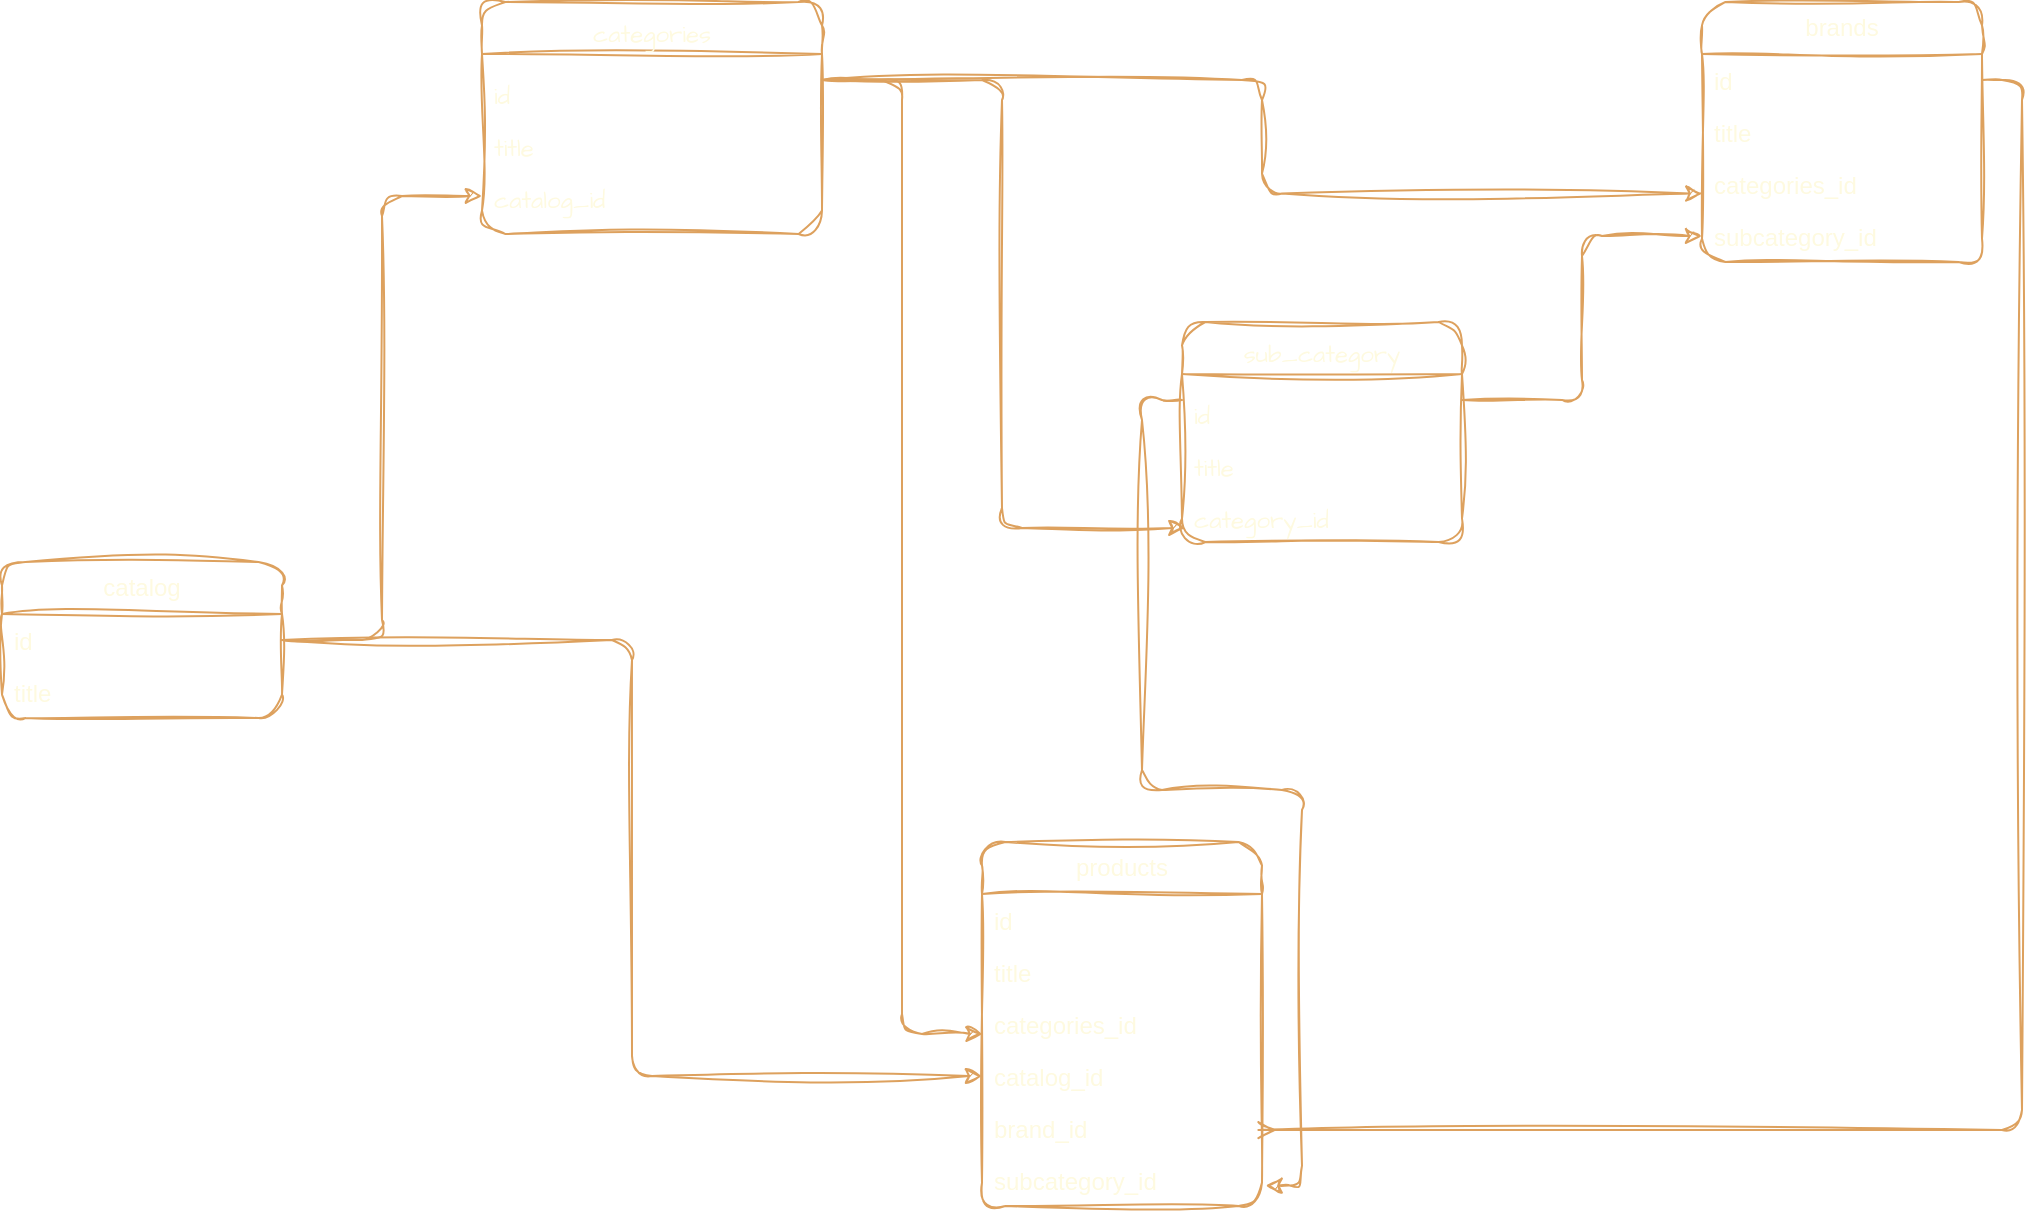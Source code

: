 <mxfile version="21.5.2" type="github">
  <diagram name="Страница 1" id="Da8_--umYUl1YWPq9q3Z">
    <mxGraphModel dx="1547" dy="611" grid="1" gridSize="10" guides="1" tooltips="1" connect="0" arrows="1" fold="1" page="0" pageScale="1" pageWidth="4681" pageHeight="3300" background="none" math="0" shadow="0">
      <root>
        <mxCell id="0" />
        <mxCell id="1" parent="0" />
        <mxCell id="97w2wDo3JTDshsNrhWI0-1" value="catalog" style="swimlane;fontStyle=0;childLayout=stackLayout;horizontal=1;startSize=26;fillColor=none;horizontalStack=0;resizeParent=1;resizeParentMax=0;resizeLast=0;collapsible=1;marginBottom=0;whiteSpace=wrap;html=1;rounded=1;sketch=1;curveFitting=1;jiggle=2;labelBackgroundColor=none;strokeColor=#DDA15E;fontColor=#FEFAE0;" vertex="1" parent="1">
          <mxGeometry x="-50" y="330" width="140" height="78" as="geometry">
            <mxRectangle x="60" y="270" width="100" height="30" as="alternateBounds" />
          </mxGeometry>
        </mxCell>
        <mxCell id="97w2wDo3JTDshsNrhWI0-2" value="id" style="text;strokeColor=none;fillColor=none;align=left;verticalAlign=top;spacingLeft=4;spacingRight=4;overflow=hidden;rotatable=0;points=[[0,0.5],[1,0.5]];portConstraint=eastwest;whiteSpace=wrap;html=1;rounded=1;sketch=1;curveFitting=1;jiggle=2;labelBackgroundColor=none;fontColor=#FEFAE0;" vertex="1" parent="97w2wDo3JTDshsNrhWI0-1">
          <mxGeometry y="26" width="140" height="26" as="geometry" />
        </mxCell>
        <mxCell id="97w2wDo3JTDshsNrhWI0-3" value="title" style="text;strokeColor=none;fillColor=none;align=left;verticalAlign=top;spacingLeft=4;spacingRight=4;overflow=hidden;rotatable=0;points=[[0,0.5],[1,0.5]];portConstraint=eastwest;whiteSpace=wrap;html=1;rounded=1;sketch=1;curveFitting=1;jiggle=2;labelBackgroundColor=none;fontColor=#FEFAE0;" vertex="1" parent="97w2wDo3JTDshsNrhWI0-1">
          <mxGeometry y="52" width="140" height="26" as="geometry" />
        </mxCell>
        <mxCell id="97w2wDo3JTDshsNrhWI0-5" value="brands" style="swimlane;fontStyle=0;childLayout=stackLayout;horizontal=1;startSize=26;fillColor=none;horizontalStack=0;resizeParent=1;resizeParentMax=0;resizeLast=0;collapsible=1;marginBottom=0;whiteSpace=wrap;html=1;rounded=1;sketch=1;curveFitting=1;jiggle=2;labelBackgroundColor=none;strokeColor=#DDA15E;fontColor=#FEFAE0;" vertex="1" parent="1">
          <mxGeometry x="800" y="50" width="140" height="130" as="geometry">
            <mxRectangle x="60" y="270" width="100" height="30" as="alternateBounds" />
          </mxGeometry>
        </mxCell>
        <mxCell id="97w2wDo3JTDshsNrhWI0-6" value="id" style="text;strokeColor=none;fillColor=none;align=left;verticalAlign=top;spacingLeft=4;spacingRight=4;overflow=hidden;rotatable=0;points=[[0,0.5],[1,0.5]];portConstraint=eastwest;whiteSpace=wrap;html=1;rounded=1;sketch=1;curveFitting=1;jiggle=2;labelBackgroundColor=none;fontColor=#FEFAE0;" vertex="1" parent="97w2wDo3JTDshsNrhWI0-5">
          <mxGeometry y="26" width="140" height="26" as="geometry" />
        </mxCell>
        <mxCell id="97w2wDo3JTDshsNrhWI0-7" value="title" style="text;strokeColor=none;fillColor=none;align=left;verticalAlign=top;spacingLeft=4;spacingRight=4;overflow=hidden;rotatable=0;points=[[0,0.5],[1,0.5]];portConstraint=eastwest;whiteSpace=wrap;html=1;rounded=1;sketch=1;curveFitting=1;jiggle=2;labelBackgroundColor=none;fontColor=#FEFAE0;" vertex="1" parent="97w2wDo3JTDshsNrhWI0-5">
          <mxGeometry y="52" width="140" height="26" as="geometry" />
        </mxCell>
        <mxCell id="97w2wDo3JTDshsNrhWI0-8" value="categories_id" style="text;strokeColor=none;fillColor=none;align=left;verticalAlign=top;spacingLeft=4;spacingRight=4;overflow=hidden;rotatable=0;points=[[0,0.5],[1,0.5]];portConstraint=eastwest;whiteSpace=wrap;html=1;rounded=1;sketch=1;curveFitting=1;jiggle=2;labelBackgroundColor=none;fontColor=#FEFAE0;" vertex="1" parent="97w2wDo3JTDshsNrhWI0-5">
          <mxGeometry y="78" width="140" height="26" as="geometry" />
        </mxCell>
        <mxCell id="97w2wDo3JTDshsNrhWI0-38" value="subcategory_id" style="text;strokeColor=none;fillColor=none;align=left;verticalAlign=top;spacingLeft=4;spacingRight=4;overflow=hidden;rotatable=0;points=[[0,0.5],[1,0.5]];portConstraint=eastwest;whiteSpace=wrap;html=1;rounded=1;sketch=1;curveFitting=1;jiggle=2;labelBackgroundColor=none;fontColor=#FEFAE0;" vertex="1" parent="97w2wDo3JTDshsNrhWI0-5">
          <mxGeometry y="104" width="140" height="26" as="geometry" />
        </mxCell>
        <mxCell id="97w2wDo3JTDshsNrhWI0-9" value="products" style="swimlane;fontStyle=0;childLayout=stackLayout;horizontal=1;startSize=26;fillColor=none;horizontalStack=0;resizeParent=1;resizeParentMax=0;resizeLast=0;collapsible=1;marginBottom=0;whiteSpace=wrap;html=1;rounded=1;sketch=1;curveFitting=1;jiggle=2;labelBackgroundColor=none;strokeColor=#DDA15E;fontColor=#FEFAE0;" vertex="1" parent="1">
          <mxGeometry x="440" y="470" width="140" height="182" as="geometry">
            <mxRectangle x="60" y="270" width="100" height="30" as="alternateBounds" />
          </mxGeometry>
        </mxCell>
        <mxCell id="97w2wDo3JTDshsNrhWI0-10" value="id" style="text;strokeColor=none;fillColor=none;align=left;verticalAlign=top;spacingLeft=4;spacingRight=4;overflow=hidden;rotatable=0;points=[[0,0.5],[1,0.5]];portConstraint=eastwest;whiteSpace=wrap;html=1;rounded=1;sketch=1;curveFitting=1;jiggle=2;labelBackgroundColor=none;fontColor=#FEFAE0;" vertex="1" parent="97w2wDo3JTDshsNrhWI0-9">
          <mxGeometry y="26" width="140" height="26" as="geometry" />
        </mxCell>
        <mxCell id="97w2wDo3JTDshsNrhWI0-11" value="title" style="text;strokeColor=none;fillColor=none;align=left;verticalAlign=top;spacingLeft=4;spacingRight=4;overflow=hidden;rotatable=0;points=[[0,0.5],[1,0.5]];portConstraint=eastwest;whiteSpace=wrap;html=1;rounded=1;sketch=1;curveFitting=1;jiggle=2;labelBackgroundColor=none;fontColor=#FEFAE0;" vertex="1" parent="97w2wDo3JTDshsNrhWI0-9">
          <mxGeometry y="52" width="140" height="26" as="geometry" />
        </mxCell>
        <mxCell id="97w2wDo3JTDshsNrhWI0-12" value="categories_id" style="text;strokeColor=none;fillColor=none;align=left;verticalAlign=top;spacingLeft=4;spacingRight=4;overflow=hidden;rotatable=0;points=[[0,0.5],[1,0.5]];portConstraint=eastwest;whiteSpace=wrap;html=1;rounded=1;sketch=1;curveFitting=1;jiggle=2;labelBackgroundColor=none;fontColor=#FEFAE0;" vertex="1" parent="97w2wDo3JTDshsNrhWI0-9">
          <mxGeometry y="78" width="140" height="26" as="geometry" />
        </mxCell>
        <mxCell id="97w2wDo3JTDshsNrhWI0-34" value="catalog_id" style="text;strokeColor=none;fillColor=none;align=left;verticalAlign=top;spacingLeft=4;spacingRight=4;overflow=hidden;rotatable=0;points=[[0,0.5],[1,0.5]];portConstraint=eastwest;whiteSpace=wrap;html=1;rounded=1;sketch=1;curveFitting=1;jiggle=2;labelBackgroundColor=none;fontColor=#FEFAE0;" vertex="1" parent="97w2wDo3JTDshsNrhWI0-9">
          <mxGeometry y="104" width="140" height="26" as="geometry" />
        </mxCell>
        <mxCell id="97w2wDo3JTDshsNrhWI0-13" value="brand_id" style="text;strokeColor=none;fillColor=none;align=left;verticalAlign=top;spacingLeft=4;spacingRight=4;overflow=hidden;rotatable=0;points=[[0,0.5],[1,0.5]];portConstraint=eastwest;whiteSpace=wrap;html=1;rounded=1;sketch=1;curveFitting=1;jiggle=2;labelBackgroundColor=none;fontColor=#FEFAE0;" vertex="1" parent="97w2wDo3JTDshsNrhWI0-9">
          <mxGeometry y="130" width="140" height="26" as="geometry" />
        </mxCell>
        <mxCell id="97w2wDo3JTDshsNrhWI0-42" value="subcategory_id" style="text;strokeColor=none;fillColor=none;align=left;verticalAlign=top;spacingLeft=4;spacingRight=4;overflow=hidden;rotatable=0;points=[[0,0.5],[1,0.5]];portConstraint=eastwest;whiteSpace=wrap;html=1;rounded=1;sketch=1;curveFitting=1;jiggle=2;labelBackgroundColor=none;fontColor=#FEFAE0;" vertex="1" parent="97w2wDo3JTDshsNrhWI0-9">
          <mxGeometry y="156" width="140" height="26" as="geometry" />
        </mxCell>
        <mxCell id="97w2wDo3JTDshsNrhWI0-17" value="&lt;font style=&quot;font-size: 12px;&quot;&gt;categories&lt;/font&gt;" style="swimlane;fontStyle=0;childLayout=stackLayout;horizontal=1;startSize=26;fillColor=none;horizontalStack=0;resizeParent=1;resizeParentMax=0;resizeLast=0;collapsible=1;marginBottom=0;whiteSpace=wrap;html=1;sketch=1;hachureGap=4;jiggle=2;curveFitting=1;fontFamily=Architects Daughter;fontSource=https%3A%2F%2Ffonts.googleapis.com%2Fcss%3Ffamily%3DArchitects%2BDaughter;fontSize=20;rounded=1;labelBackgroundColor=none;strokeColor=#DDA15E;fontColor=#FEFAE0;" vertex="1" parent="1">
          <mxGeometry x="190" y="50" width="170" height="116" as="geometry" />
        </mxCell>
        <mxCell id="97w2wDo3JTDshsNrhWI0-18" value="&lt;font style=&quot;font-size: 12px;&quot;&gt;id&lt;/font&gt;" style="text;strokeColor=none;fillColor=none;align=left;verticalAlign=top;spacingLeft=4;spacingRight=4;overflow=hidden;rotatable=0;points=[[0,0.5],[1,0.5]];portConstraint=eastwest;whiteSpace=wrap;html=1;fontSize=20;fontFamily=Architects Daughter;rounded=1;labelBackgroundColor=none;fontColor=#FEFAE0;" vertex="1" parent="97w2wDo3JTDshsNrhWI0-17">
          <mxGeometry y="26" width="170" height="26" as="geometry" />
        </mxCell>
        <mxCell id="97w2wDo3JTDshsNrhWI0-28" value="&lt;font style=&quot;font-size: 12px;&quot;&gt;title&lt;/font&gt;" style="text;strokeColor=none;fillColor=none;align=left;verticalAlign=top;spacingLeft=4;spacingRight=4;overflow=hidden;rotatable=0;points=[[0,0.5],[1,0.5]];portConstraint=eastwest;whiteSpace=wrap;html=1;fontSize=20;fontFamily=Architects Daughter;rounded=1;labelBackgroundColor=none;fontColor=#FEFAE0;" vertex="1" parent="97w2wDo3JTDshsNrhWI0-17">
          <mxGeometry y="52" width="170" height="26" as="geometry" />
        </mxCell>
        <mxCell id="97w2wDo3JTDshsNrhWI0-19" value="&lt;font style=&quot;font-size: 12px;&quot;&gt;catalog_id&lt;/font&gt;" style="text;strokeColor=none;fillColor=none;align=left;verticalAlign=top;spacingLeft=4;spacingRight=4;overflow=hidden;rotatable=0;points=[[0,0.5],[1,0.5]];portConstraint=eastwest;whiteSpace=wrap;html=1;fontSize=20;fontFamily=Architects Daughter;rounded=1;labelBackgroundColor=none;fontColor=#FEFAE0;" vertex="1" parent="97w2wDo3JTDshsNrhWI0-17">
          <mxGeometry y="78" width="170" height="38" as="geometry" />
        </mxCell>
        <mxCell id="97w2wDo3JTDshsNrhWI0-21" style="edgeStyle=orthogonalEdgeStyle;rounded=1;sketch=1;hachureGap=4;jiggle=2;curveFitting=1;orthogonalLoop=1;jettySize=auto;html=1;fontFamily=Architects Daughter;fontSource=https%3A%2F%2Ffonts.googleapis.com%2Fcss%3Ffamily%3DArchitects%2BDaughter;fontSize=16;labelBackgroundColor=none;fontColor=default;strokeColor=#DDA15E;" edge="1" parent="1" source="97w2wDo3JTDshsNrhWI0-2" target="97w2wDo3JTDshsNrhWI0-19">
          <mxGeometry relative="1" as="geometry" />
        </mxCell>
        <mxCell id="97w2wDo3JTDshsNrhWI0-26" style="edgeStyle=orthogonalEdgeStyle;rounded=1;sketch=1;hachureGap=4;jiggle=2;curveFitting=1;orthogonalLoop=1;jettySize=auto;html=1;exitX=1;exitY=0.5;exitDx=0;exitDy=0;entryX=0.987;entryY=0.54;entryDx=0;entryDy=0;fontFamily=Architects Daughter;fontSource=https%3A%2F%2Ffonts.googleapis.com%2Fcss%3Ffamily%3DArchitects%2BDaughter;fontSize=16;endArrow=ERmany;endFill=0;labelBackgroundColor=none;fontColor=default;entryPerimeter=0;strokeColor=#DDA15E;" edge="1" parent="1" source="97w2wDo3JTDshsNrhWI0-6" target="97w2wDo3JTDshsNrhWI0-13">
          <mxGeometry relative="1" as="geometry">
            <mxPoint x="900" y="489.0" as="targetPoint" />
          </mxGeometry>
        </mxCell>
        <mxCell id="97w2wDo3JTDshsNrhWI0-29" value="&lt;font style=&quot;font-size: 12px;&quot;&gt;sub_category&lt;/font&gt;" style="swimlane;fontStyle=0;childLayout=stackLayout;horizontal=1;startSize=26;fillColor=none;horizontalStack=0;resizeParent=1;resizeParentMax=0;resizeLast=0;collapsible=1;marginBottom=0;whiteSpace=wrap;html=1;sketch=1;hachureGap=4;jiggle=2;curveFitting=1;fontFamily=Architects Daughter;fontSource=https%3A%2F%2Ffonts.googleapis.com%2Fcss%3Ffamily%3DArchitects%2BDaughter;fontSize=20;labelBackgroundColor=none;rounded=1;strokeColor=#DDA15E;fontColor=#FEFAE0;" vertex="1" parent="1">
          <mxGeometry x="540" y="210" width="140" height="110" as="geometry" />
        </mxCell>
        <mxCell id="97w2wDo3JTDshsNrhWI0-30" value="&lt;font style=&quot;font-size: 12px;&quot;&gt;id&lt;/font&gt;" style="text;strokeColor=none;fillColor=none;align=left;verticalAlign=top;spacingLeft=4;spacingRight=4;overflow=hidden;rotatable=0;points=[[0,0.5],[1,0.5]];portConstraint=eastwest;whiteSpace=wrap;html=1;fontSize=20;fontFamily=Architects Daughter;labelBackgroundColor=none;rounded=1;fontColor=#FEFAE0;" vertex="1" parent="97w2wDo3JTDshsNrhWI0-29">
          <mxGeometry y="26" width="140" height="26" as="geometry" />
        </mxCell>
        <mxCell id="97w2wDo3JTDshsNrhWI0-31" value="&lt;font style=&quot;font-size: 12px;&quot;&gt;title&lt;/font&gt;" style="text;strokeColor=none;fillColor=none;align=left;verticalAlign=top;spacingLeft=4;spacingRight=4;overflow=hidden;rotatable=0;points=[[0,0.5],[1,0.5]];portConstraint=eastwest;whiteSpace=wrap;html=1;fontSize=20;fontFamily=Architects Daughter;labelBackgroundColor=none;rounded=1;fontColor=#FEFAE0;" vertex="1" parent="97w2wDo3JTDshsNrhWI0-29">
          <mxGeometry y="52" width="140" height="26" as="geometry" />
        </mxCell>
        <mxCell id="97w2wDo3JTDshsNrhWI0-32" value="&lt;font style=&quot;font-size: 12px;&quot;&gt;category_id&lt;/font&gt;" style="text;strokeColor=none;fillColor=none;align=left;verticalAlign=top;spacingLeft=4;spacingRight=4;overflow=hidden;rotatable=0;points=[[0,0.5],[1,0.5]];portConstraint=eastwest;whiteSpace=wrap;html=1;fontSize=20;fontFamily=Architects Daughter;labelBackgroundColor=none;rounded=1;fontColor=#FEFAE0;" vertex="1" parent="97w2wDo3JTDshsNrhWI0-29">
          <mxGeometry y="78" width="140" height="32" as="geometry" />
        </mxCell>
        <mxCell id="97w2wDo3JTDshsNrhWI0-33" style="edgeStyle=orthogonalEdgeStyle;rounded=1;sketch=1;hachureGap=4;jiggle=2;curveFitting=1;orthogonalLoop=1;jettySize=auto;html=1;entryX=0.012;entryY=0.781;entryDx=0;entryDy=0;entryPerimeter=0;fontFamily=Architects Daughter;fontSource=https%3A%2F%2Ffonts.googleapis.com%2Fcss%3Ffamily%3DArchitects%2BDaughter;fontSize=16;labelBackgroundColor=none;strokeColor=#DDA15E;fontColor=default;" edge="1" parent="1" source="97w2wDo3JTDshsNrhWI0-18" target="97w2wDo3JTDshsNrhWI0-32">
          <mxGeometry relative="1" as="geometry" />
        </mxCell>
        <mxCell id="97w2wDo3JTDshsNrhWI0-36" style="edgeStyle=orthogonalEdgeStyle;rounded=1;sketch=1;hachureGap=4;jiggle=2;curveFitting=1;orthogonalLoop=1;jettySize=auto;html=1;fontFamily=Architects Daughter;fontSource=https%3A%2F%2Ffonts.googleapis.com%2Fcss%3Ffamily%3DArchitects%2BDaughter;fontSize=16;entryX=0;entryY=0.5;entryDx=0;entryDy=0;entryPerimeter=0;labelBackgroundColor=none;strokeColor=#DDA15E;fontColor=default;" edge="1" parent="1" source="97w2wDo3JTDshsNrhWI0-2" target="97w2wDo3JTDshsNrhWI0-34">
          <mxGeometry relative="1" as="geometry" />
        </mxCell>
        <mxCell id="97w2wDo3JTDshsNrhWI0-37" style="edgeStyle=orthogonalEdgeStyle;rounded=1;sketch=1;hachureGap=4;jiggle=2;curveFitting=1;orthogonalLoop=1;jettySize=auto;html=1;entryX=0.002;entryY=0.691;entryDx=0;entryDy=0;entryPerimeter=0;fontFamily=Architects Daughter;fontSource=https%3A%2F%2Ffonts.googleapis.com%2Fcss%3Ffamily%3DArchitects%2BDaughter;fontSize=16;labelBackgroundColor=none;strokeColor=#DDA15E;fontColor=default;" edge="1" parent="1" source="97w2wDo3JTDshsNrhWI0-18" target="97w2wDo3JTDshsNrhWI0-12">
          <mxGeometry relative="1" as="geometry" />
        </mxCell>
        <mxCell id="97w2wDo3JTDshsNrhWI0-39" style="edgeStyle=orthogonalEdgeStyle;rounded=1;sketch=1;hachureGap=4;jiggle=2;curveFitting=1;orthogonalLoop=1;jettySize=auto;html=1;entryX=0.001;entryY=0.685;entryDx=0;entryDy=0;entryPerimeter=0;fontFamily=Architects Daughter;fontSource=https%3A%2F%2Ffonts.googleapis.com%2Fcss%3Ffamily%3DArchitects%2BDaughter;fontSize=16;labelBackgroundColor=none;strokeColor=#DDA15E;fontColor=default;" edge="1" parent="1" source="97w2wDo3JTDshsNrhWI0-18" target="97w2wDo3JTDshsNrhWI0-8">
          <mxGeometry relative="1" as="geometry" />
        </mxCell>
        <mxCell id="97w2wDo3JTDshsNrhWI0-41" style="edgeStyle=orthogonalEdgeStyle;rounded=1;sketch=1;hachureGap=4;jiggle=2;curveFitting=1;orthogonalLoop=1;jettySize=auto;html=1;fontFamily=Architects Daughter;fontSource=https%3A%2F%2Ffonts.googleapis.com%2Fcss%3Ffamily%3DArchitects%2BDaughter;fontSize=16;labelBackgroundColor=none;strokeColor=#DDA15E;fontColor=default;" edge="1" parent="1" source="97w2wDo3JTDshsNrhWI0-30" target="97w2wDo3JTDshsNrhWI0-38">
          <mxGeometry relative="1" as="geometry" />
        </mxCell>
        <mxCell id="97w2wDo3JTDshsNrhWI0-43" style="edgeStyle=orthogonalEdgeStyle;rounded=1;sketch=1;hachureGap=4;jiggle=2;curveFitting=1;orthogonalLoop=1;jettySize=auto;html=1;entryX=1.013;entryY=0.608;entryDx=0;entryDy=0;entryPerimeter=0;fontFamily=Architects Daughter;fontSource=https%3A%2F%2Ffonts.googleapis.com%2Fcss%3Ffamily%3DArchitects%2BDaughter;fontSize=16;labelBackgroundColor=none;strokeColor=#DDA15E;fontColor=default;" edge="1" parent="1" source="97w2wDo3JTDshsNrhWI0-30" target="97w2wDo3JTDshsNrhWI0-42">
          <mxGeometry relative="1" as="geometry" />
        </mxCell>
      </root>
    </mxGraphModel>
  </diagram>
</mxfile>
